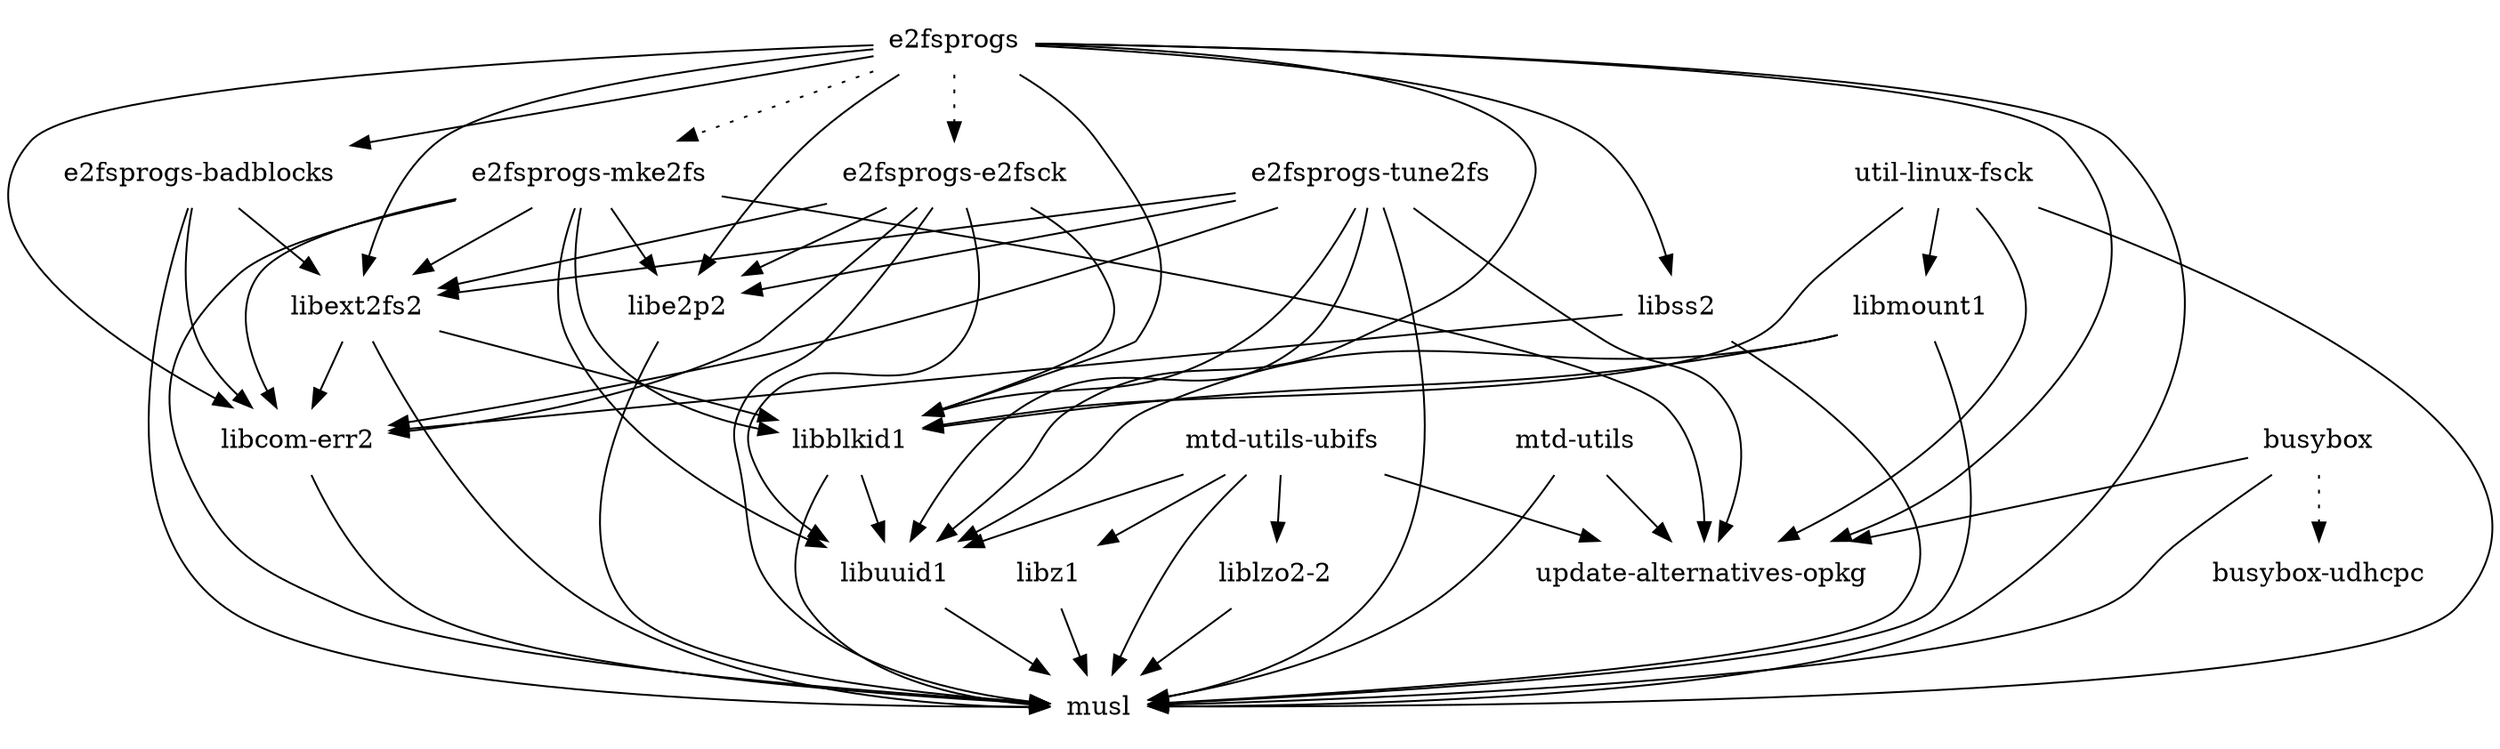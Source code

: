 digraph depends {
    node [shape=plaintext]
"busybox" -> "busybox-udhcpc" [style=dotted]
"busybox" -> "musl"
"busybox" -> "update-alternatives-opkg"
"e2fsprogs-badblocks" -> "libcom-err2"
"e2fsprogs-badblocks" -> "libext2fs2"
"e2fsprogs-badblocks" -> "musl"
"e2fsprogs-e2fsck" -> "libblkid1"
"e2fsprogs-e2fsck" -> "libcom-err2"
"e2fsprogs-e2fsck" -> "libe2p2"
"e2fsprogs-e2fsck" -> "libext2fs2"
"e2fsprogs-e2fsck" -> "libuuid1"
"e2fsprogs-e2fsck" -> "musl"
"e2fsprogs" -> "e2fsprogs-badblocks"
"e2fsprogs" -> "e2fsprogs-e2fsck" [style=dotted]
"e2fsprogs" -> "e2fsprogs-mke2fs" [style=dotted]
"e2fsprogs" -> "libblkid1"
"e2fsprogs" -> "libcom-err2"
"e2fsprogs" -> "libe2p2"
"e2fsprogs" -> "libext2fs2"
"e2fsprogs" -> "libss2"
"e2fsprogs" -> "libuuid1"
"e2fsprogs-mke2fs" -> "libblkid1"
"e2fsprogs-mke2fs" -> "libcom-err2"
"e2fsprogs-mke2fs" -> "libe2p2"
"e2fsprogs-mke2fs" -> "libext2fs2"
"e2fsprogs-mke2fs" -> "libuuid1"
"e2fsprogs-mke2fs" -> "musl"
"e2fsprogs-mke2fs" -> "update-alternatives-opkg"
"e2fsprogs" -> "musl"
"e2fsprogs-tune2fs" -> "libblkid1"
"e2fsprogs-tune2fs" -> "libcom-err2"
"e2fsprogs-tune2fs" -> "libe2p2"
"e2fsprogs-tune2fs" -> "libext2fs2"
"e2fsprogs-tune2fs" -> "libuuid1"
"e2fsprogs-tune2fs" -> "musl"
"e2fsprogs-tune2fs" -> "update-alternatives-opkg"
"e2fsprogs" -> "update-alternatives-opkg"
"libblkid1" -> "libuuid1"
"libblkid1" -> "musl"
"libcom-err2" -> "musl"
"libe2p2" -> "musl"
"libext2fs2" -> "libblkid1"
"libext2fs2" -> "libcom-err2"
"libext2fs2" -> "musl"
"liblzo2-2" -> "musl"
"libmount1" -> "libblkid1"
"libmount1" -> "libuuid1"
"libmount1" -> "musl"
"libss2" -> "libcom-err2"
"libss2" -> "musl"
"libuuid1" -> "musl"
"libz1" -> "musl"
"mtd-utils" -> "musl"
"mtd-utils-ubifs" -> "liblzo2-2"
"mtd-utils-ubifs" -> "libuuid1"
"mtd-utils-ubifs" -> "libz1"
"mtd-utils-ubifs" -> "musl"
"mtd-utils-ubifs" -> "update-alternatives-opkg"
"mtd-utils" -> "update-alternatives-opkg"
"util-linux-fsck" -> "libblkid1"
"util-linux-fsck" -> "libmount1"
"util-linux-fsck" -> "musl"
"util-linux-fsck" -> "update-alternatives-opkg"
}
